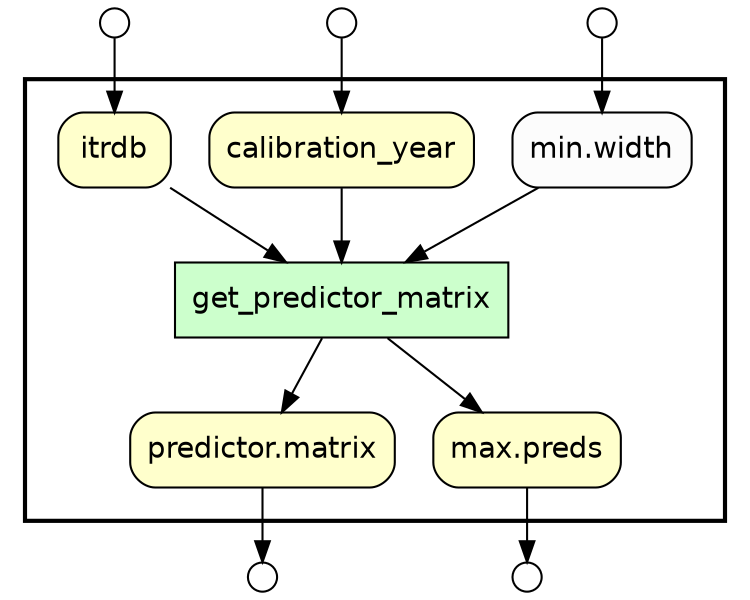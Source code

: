 digraph Workflow {
rankdir=TB
fontname=Helvetica; fontsize=18; labelloc=t
label=""
subgraph cluster_workflow_box_outer { label=""; color=black; penwidth=2
subgraph cluster_workflow_box_inner { label=""; penwidth=0
node[shape=box style=filled fillcolor="#CCFFCC" peripheries=1 fontname=Helvetica]
get_predictor_matrix
node[shape=box style="rounded,filled" fillcolor="#FFFFCC" peripheries=1 fontname=Helvetica]
"predictor.matrix"
"max.preds"
itrdb
calibration_year
node[shape=box style="rounded,filled" fillcolor="#FCFCFC" peripheries=1 fontname=Helvetica]
"min.width"
get_predictor_matrix -> "predictor.matrix"
get_predictor_matrix -> "max.preds"
itrdb -> get_predictor_matrix
calibration_year -> get_predictor_matrix
"min.width" -> get_predictor_matrix
}}
node[shape=circle style="rounded,filled" fillcolor="#FFFFFF" peripheries=1 fontname=Helvetica width=0.2]
itrdb_input_port [label=""]
calibration_year_input_port [label=""]
"min.width_input_port" [label=""]
node[shape=circle style="rounded,filled" fillcolor="#FFFFFF" peripheries=1 fontname=Helvetica width=0.2]
"predictor.matrix_output_port" [label=""]
"max.preds_output_port" [label=""]
itrdb_input_port -> itrdb
calibration_year_input_port -> calibration_year
"min.width_input_port" -> "min.width"
"predictor.matrix" -> "predictor.matrix_output_port"
"max.preds" -> "max.preds_output_port"
}

